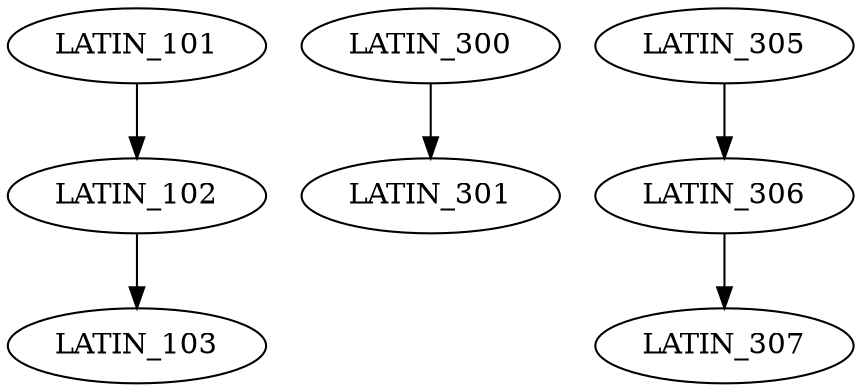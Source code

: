 digraph G {
    edge [color=black];
    LATIN_101 -> LATIN_102;
    edge [color=black];
    LATIN_102 -> LATIN_103;
    edge [color=black];
    LATIN_300 -> LATIN_301;
    edge [color=black];
    LATIN_305 -> LATIN_306;
    edge [color=black];
    LATIN_306 -> LATIN_307;
}
